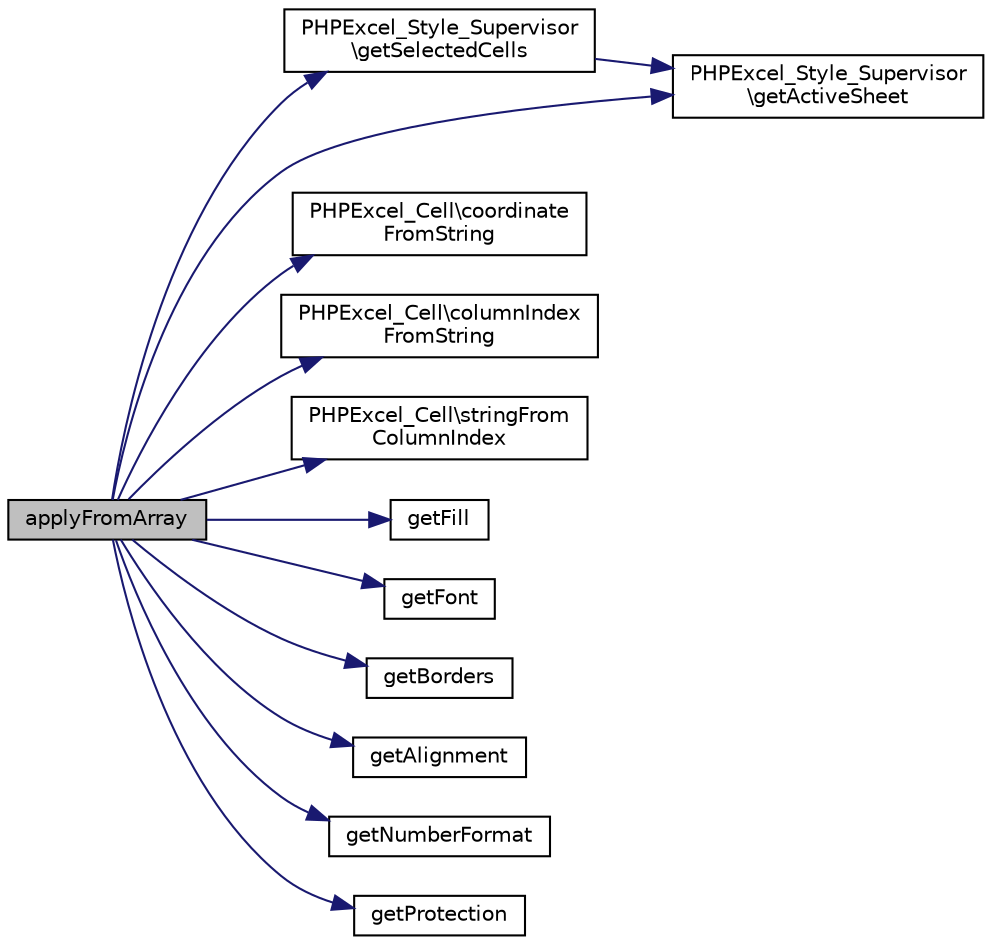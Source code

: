 digraph "applyFromArray"
{
  edge [fontname="Helvetica",fontsize="10",labelfontname="Helvetica",labelfontsize="10"];
  node [fontname="Helvetica",fontsize="10",shape=record];
  rankdir="LR";
  Node2 [label="applyFromArray",height=0.2,width=0.4,color="black", fillcolor="grey75", style="filled", fontcolor="black"];
  Node2 -> Node3 [color="midnightblue",fontsize="10",style="solid",fontname="Helvetica"];
  Node3 [label="PHPExcel_Style_Supervisor\l\\getSelectedCells",height=0.2,width=0.4,color="black", fillcolor="white", style="filled",URL="$class_p_h_p_excel___style___supervisor.html#ab17aa77ef10e750a08120fbf6f965eb2"];
  Node3 -> Node4 [color="midnightblue",fontsize="10",style="solid",fontname="Helvetica"];
  Node4 [label="PHPExcel_Style_Supervisor\l\\getActiveSheet",height=0.2,width=0.4,color="black", fillcolor="white", style="filled",URL="$class_p_h_p_excel___style___supervisor.html#aec8f52691db1a69bb76b089bdae0c8e6"];
  Node2 -> Node5 [color="midnightblue",fontsize="10",style="solid",fontname="Helvetica"];
  Node5 [label="PHPExcel_Cell\\coordinate\lFromString",height=0.2,width=0.4,color="black", fillcolor="white", style="filled",URL="$class_p_h_p_excel___cell.html#a81e3469df94f7b5a1f5d9064575280a3"];
  Node2 -> Node6 [color="midnightblue",fontsize="10",style="solid",fontname="Helvetica"];
  Node6 [label="PHPExcel_Cell\\columnIndex\lFromString",height=0.2,width=0.4,color="black", fillcolor="white", style="filled",URL="$class_p_h_p_excel___cell.html#a492724422ceefe1d16ed2a8997a0a489"];
  Node2 -> Node7 [color="midnightblue",fontsize="10",style="solid",fontname="Helvetica"];
  Node7 [label="PHPExcel_Cell\\stringFrom\lColumnIndex",height=0.2,width=0.4,color="black", fillcolor="white", style="filled",URL="$class_p_h_p_excel___cell.html#ab5501b4cf2f8cd0af389ad4096fb9387"];
  Node2 -> Node4 [color="midnightblue",fontsize="10",style="solid",fontname="Helvetica"];
  Node2 -> Node8 [color="midnightblue",fontsize="10",style="solid",fontname="Helvetica"];
  Node8 [label="getFill",height=0.2,width=0.4,color="black", fillcolor="white", style="filled",URL="$class_p_h_p_excel___style.html#abf22867fc5c2800db66044f70c21105c"];
  Node2 -> Node9 [color="midnightblue",fontsize="10",style="solid",fontname="Helvetica"];
  Node9 [label="getFont",height=0.2,width=0.4,color="black", fillcolor="white", style="filled",URL="$class_p_h_p_excel___style.html#af2469ce4ebc6317428d2bf86fe7f205f"];
  Node2 -> Node10 [color="midnightblue",fontsize="10",style="solid",fontname="Helvetica"];
  Node10 [label="getBorders",height=0.2,width=0.4,color="black", fillcolor="white", style="filled",URL="$class_p_h_p_excel___style.html#a6e352bc82dfb6fa068d43686e827e329"];
  Node2 -> Node11 [color="midnightblue",fontsize="10",style="solid",fontname="Helvetica"];
  Node11 [label="getAlignment",height=0.2,width=0.4,color="black", fillcolor="white", style="filled",URL="$class_p_h_p_excel___style.html#a1fcacc30e51454559b9671bc0463cac9"];
  Node2 -> Node12 [color="midnightblue",fontsize="10",style="solid",fontname="Helvetica"];
  Node12 [label="getNumberFormat",height=0.2,width=0.4,color="black", fillcolor="white", style="filled",URL="$class_p_h_p_excel___style.html#a7ac6ceb09817aef826280cdbad8bb3a8"];
  Node2 -> Node13 [color="midnightblue",fontsize="10",style="solid",fontname="Helvetica"];
  Node13 [label="getProtection",height=0.2,width=0.4,color="black", fillcolor="white", style="filled",URL="$class_p_h_p_excel___style.html#aece8ecd1010c89b2774baf4cab071bef"];
}
